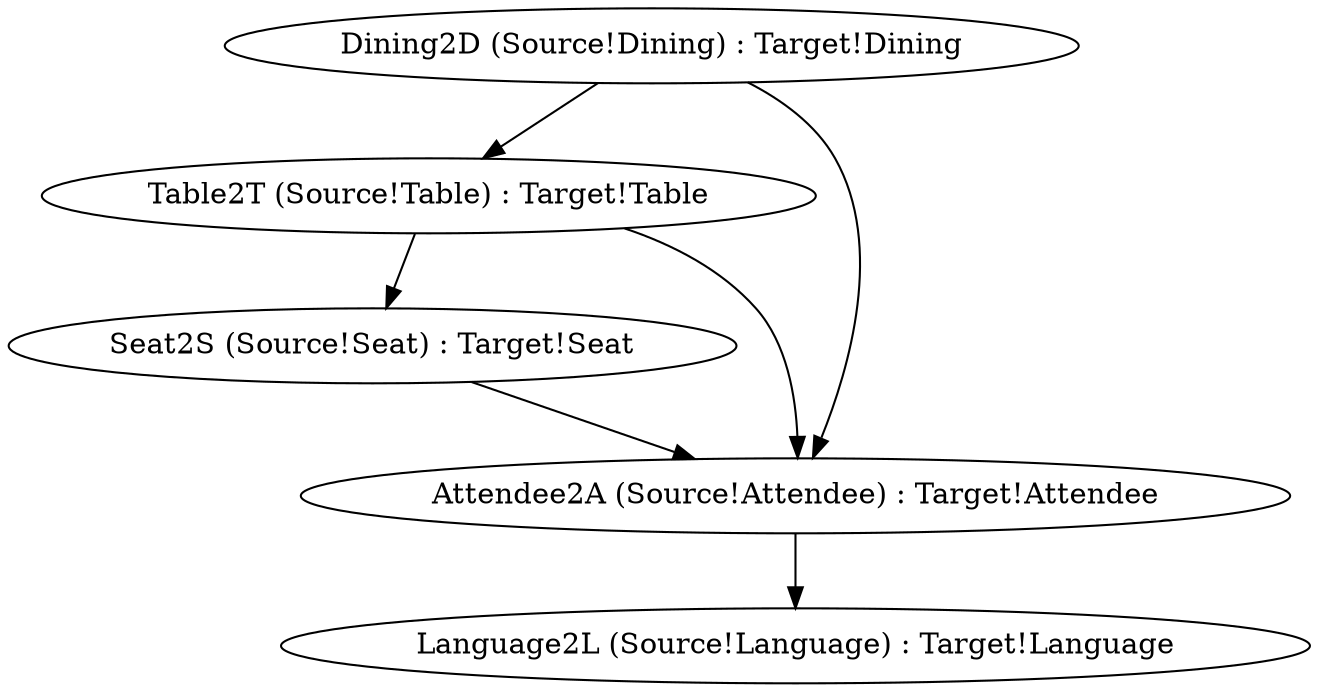 strict digraph G {
  Dining2D__Source_Dining____Target_Dining [ label="Dining2D (Source!Dining) : Target!Dining" ];
  Table2T__Source_Table____Target_Table [ label="Table2T (Source!Table) : Target!Table" ];
  Seat2S__Source_Seat____Target_Seat [ label="Seat2S (Source!Seat) : Target!Seat" ];
  Attendee2A__Source_Attendee____Target_Attendee [ label="Attendee2A (Source!Attendee) : Target!Attendee" ];
  Language2L__Source_Language____Target_Language [ label="Language2L (Source!Language) : Target!Language" ];
  Dining2D__Source_Dining____Target_Dining -> Table2T__Source_Table____Target_Table;
  Dining2D__Source_Dining____Target_Dining -> Attendee2A__Source_Attendee____Target_Attendee;
  Table2T__Source_Table____Target_Table -> Attendee2A__Source_Attendee____Target_Attendee;
  Table2T__Source_Table____Target_Table -> Seat2S__Source_Seat____Target_Seat;
  Seat2S__Source_Seat____Target_Seat -> Attendee2A__Source_Attendee____Target_Attendee;
  Attendee2A__Source_Attendee____Target_Attendee -> Language2L__Source_Language____Target_Language;
}

